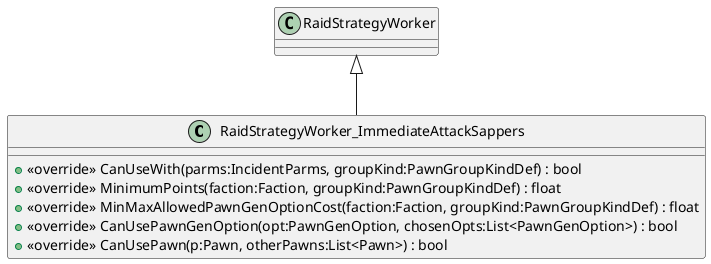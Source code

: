 @startuml
class RaidStrategyWorker_ImmediateAttackSappers {
    + <<override>> CanUseWith(parms:IncidentParms, groupKind:PawnGroupKindDef) : bool
    + <<override>> MinimumPoints(faction:Faction, groupKind:PawnGroupKindDef) : float
    + <<override>> MinMaxAllowedPawnGenOptionCost(faction:Faction, groupKind:PawnGroupKindDef) : float
    + <<override>> CanUsePawnGenOption(opt:PawnGenOption, chosenOpts:List<PawnGenOption>) : bool
    + <<override>> CanUsePawn(p:Pawn, otherPawns:List<Pawn>) : bool
}
RaidStrategyWorker <|-- RaidStrategyWorker_ImmediateAttackSappers
@enduml
